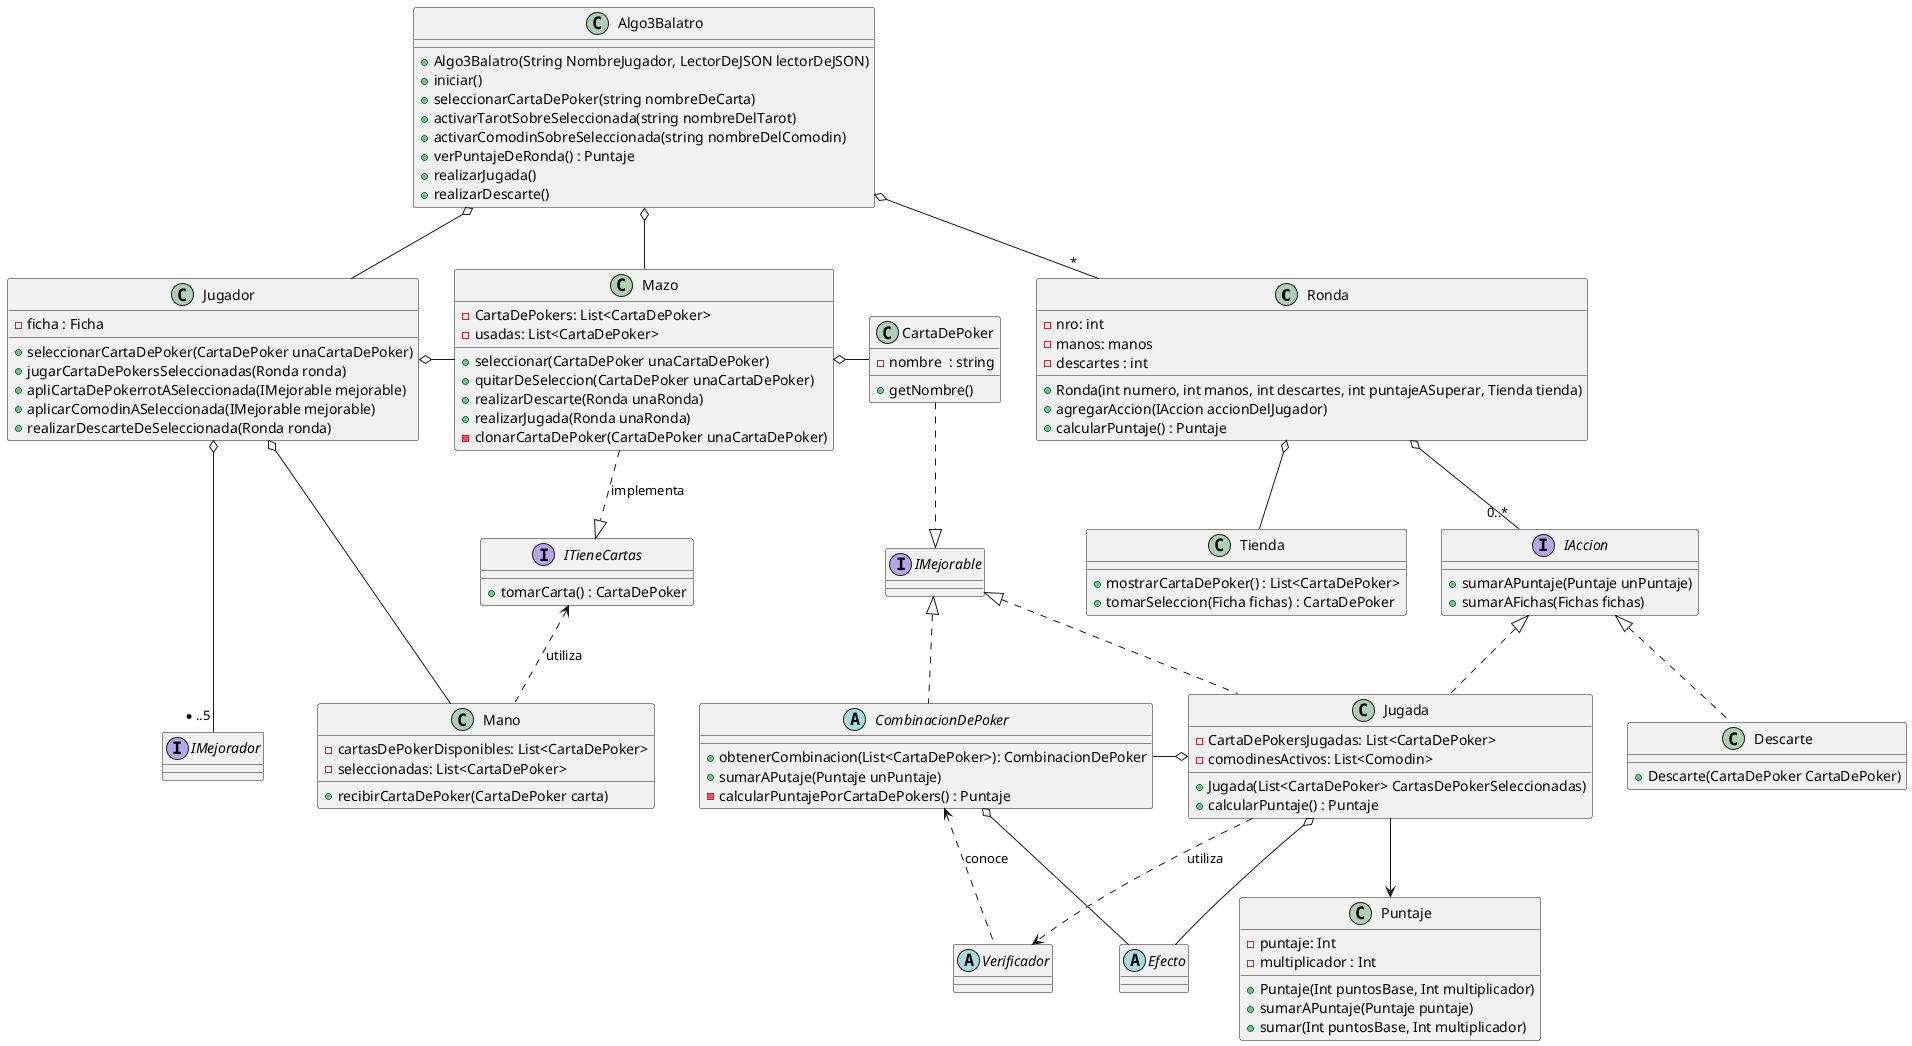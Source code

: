 
@startuml

class Ronda{
    + Ronda(int numero, int manos, int descartes, int puntajeASuperar, Tienda tienda)
}
Class Tienda{
    + mostrarCartaDePoker() : List<CartaDePoker>
    + tomarSeleccion(Ficha fichas) : CartaDePoker
}
Class Algo3Balatro {
  + Algo3Balatro(String NombreJugador, LectorDeJSON lectorDeJSON)
  + iniciar()
  + seleccionarCartaDePoker(string nombreDeCarta)
  + activarTarotSobreSeleccionada(string nombreDelTarot)
  + activarComodinSobreSeleccionada(string nombreDelComodin)
  + verPuntajeDeRonda() : Puntaje
  + realizarJugada()
  + realizarDescarte()
}
class Mazo{
  - CartaDePokers: List<CartaDePoker>
  - usadas: List<CartaDePoker>
  + seleccionar(CartaDePoker unaCartaDePoker)
  + quitarDeSeleccion(CartaDePoker unaCartaDePoker)
  + realizarDescarte(Ronda unaRonda)
  + realizarJugada(Ronda unaRonda)
  - clonarCartaDePoker(CartaDePoker unaCartaDePoker)  
}

Class Jugador{
  - ficha : Ficha
  + seleccionarCartaDePoker(CartaDePoker unaCartaDePoker)
  + jugarCartaDePokersSeleccionadas(Ronda ronda)
  + apliCartaDePokerrotASeleccionada(IMejorable mejorable)
  + aplicarComodinASeleccionada(IMejorable mejorable)
  + realizarDescarteDeSeleccionada(Ronda ronda)
}
class Mano{
  - cartasDePokerDisponibles: List<CartaDePoker>
  - seleccionadas: List<CartaDePoker>
  + recibirCartaDePoker(CartaDePoker carta)
}

class CartaDePoker{
    - nombre  : string 
    + getNombre()
}
Class Ronda{
    -nro: int 
    -manos: manos 
    -descartes : int 
    + agregarAccion(IAccion accionDelJugador)
    + calcularPuntaje() : Puntaje
}
interface IAccion {
    + sumarAPuntaje(Puntaje unPuntaje)
    + sumarAFichas(Fichas fichas)
}
class Descarte{
    + Descarte(CartaDePoker CartaDePoker)
}
class Jugada {
    + Jugada(List<CartaDePoker> CartasDePokerSeleccionadas)
    + calcularPuntaje() : Puntaje
    
}
class Puntaje{
  - puntaje: Int 
  - multiplicador : Int 
  + Puntaje(Int puntosBase, Int multiplicador)
  + sumarAPuntaje(Puntaje puntaje)
  + sumar(Int puntosBase, Int multiplicador)
}
abstract Efecto {
}
abstract CombinacionDePoker implements IMejorable{
  + obtenerCombinacion(List<CartaDePoker>): CombinacionDePoker
  + sumarAPutaje(Puntaje unPuntaje)
  - calcularPuntajePorCartaDePokers() : Puntaje 
}
abstract Verificador{
}
Class Jugada{
    - CartaDePokersJugadas: List<CartaDePoker>
    - comodinesActivos: List<Comodin>
}
interface ITieneCartas{
  + tomarCarta() : CartaDePoker
}


Jugador o---"*..5" IMejorador

Ronda o-- Tienda
Jugador o- Mazo 
Mazo o- CartaDePoker
Mazo ..|> ITieneCartas : implementa
CartaDePoker ..|> IMejorable
IMejorable <|.. Jugada

IAccion <|.. Jugada 
IAccion <|.. Descarte

Jugada o-- Efecto
CombinacionDePoker o-- Efecto 

Jugada ..>  Verificador: utiliza
CombinacionDePoker <.. Verificador : conoce
CombinacionDePoker -o Jugada

Ronda o-- "0..*" IAccion

Algo3Balatro o-- "*" Ronda
Algo3Balatro o-- Jugador
Algo3Balatro o-- Mazo
Jugada --> Puntaje 
Jugador o-- Mano 
ITieneCartas <.. Mano : utiliza


interface IMejorable
interface IMejorador

@enduml